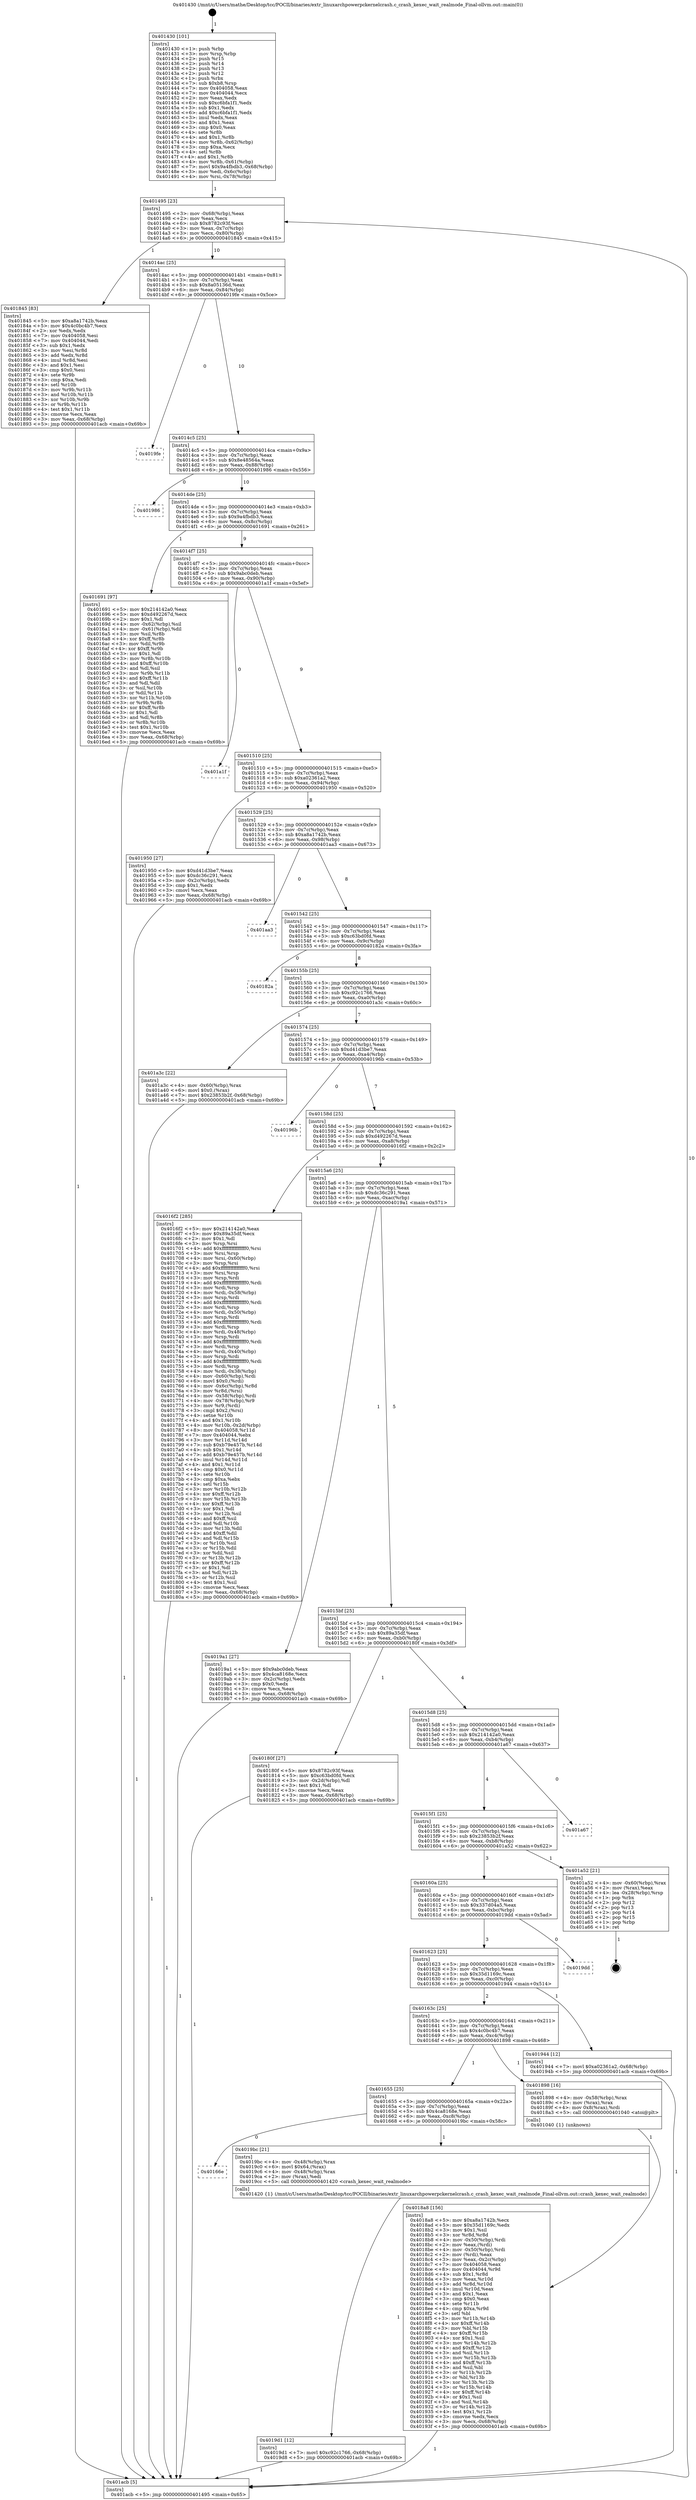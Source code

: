 digraph "0x401430" {
  label = "0x401430 (/mnt/c/Users/mathe/Desktop/tcc/POCII/binaries/extr_linuxarchpowerpckernelcrash.c_crash_kexec_wait_realmode_Final-ollvm.out::main(0))"
  labelloc = "t"
  node[shape=record]

  Entry [label="",width=0.3,height=0.3,shape=circle,fillcolor=black,style=filled]
  "0x401495" [label="{
     0x401495 [23]\l
     | [instrs]\l
     &nbsp;&nbsp;0x401495 \<+3\>: mov -0x68(%rbp),%eax\l
     &nbsp;&nbsp;0x401498 \<+2\>: mov %eax,%ecx\l
     &nbsp;&nbsp;0x40149a \<+6\>: sub $0x8782c93f,%ecx\l
     &nbsp;&nbsp;0x4014a0 \<+3\>: mov %eax,-0x7c(%rbp)\l
     &nbsp;&nbsp;0x4014a3 \<+3\>: mov %ecx,-0x80(%rbp)\l
     &nbsp;&nbsp;0x4014a6 \<+6\>: je 0000000000401845 \<main+0x415\>\l
  }"]
  "0x401845" [label="{
     0x401845 [83]\l
     | [instrs]\l
     &nbsp;&nbsp;0x401845 \<+5\>: mov $0xa8a1742b,%eax\l
     &nbsp;&nbsp;0x40184a \<+5\>: mov $0x4c0bc4b7,%ecx\l
     &nbsp;&nbsp;0x40184f \<+2\>: xor %edx,%edx\l
     &nbsp;&nbsp;0x401851 \<+7\>: mov 0x404058,%esi\l
     &nbsp;&nbsp;0x401858 \<+7\>: mov 0x404044,%edi\l
     &nbsp;&nbsp;0x40185f \<+3\>: sub $0x1,%edx\l
     &nbsp;&nbsp;0x401862 \<+3\>: mov %esi,%r8d\l
     &nbsp;&nbsp;0x401865 \<+3\>: add %edx,%r8d\l
     &nbsp;&nbsp;0x401868 \<+4\>: imul %r8d,%esi\l
     &nbsp;&nbsp;0x40186c \<+3\>: and $0x1,%esi\l
     &nbsp;&nbsp;0x40186f \<+3\>: cmp $0x0,%esi\l
     &nbsp;&nbsp;0x401872 \<+4\>: sete %r9b\l
     &nbsp;&nbsp;0x401876 \<+3\>: cmp $0xa,%edi\l
     &nbsp;&nbsp;0x401879 \<+4\>: setl %r10b\l
     &nbsp;&nbsp;0x40187d \<+3\>: mov %r9b,%r11b\l
     &nbsp;&nbsp;0x401880 \<+3\>: and %r10b,%r11b\l
     &nbsp;&nbsp;0x401883 \<+3\>: xor %r10b,%r9b\l
     &nbsp;&nbsp;0x401886 \<+3\>: or %r9b,%r11b\l
     &nbsp;&nbsp;0x401889 \<+4\>: test $0x1,%r11b\l
     &nbsp;&nbsp;0x40188d \<+3\>: cmovne %ecx,%eax\l
     &nbsp;&nbsp;0x401890 \<+3\>: mov %eax,-0x68(%rbp)\l
     &nbsp;&nbsp;0x401893 \<+5\>: jmp 0000000000401acb \<main+0x69b\>\l
  }"]
  "0x4014ac" [label="{
     0x4014ac [25]\l
     | [instrs]\l
     &nbsp;&nbsp;0x4014ac \<+5\>: jmp 00000000004014b1 \<main+0x81\>\l
     &nbsp;&nbsp;0x4014b1 \<+3\>: mov -0x7c(%rbp),%eax\l
     &nbsp;&nbsp;0x4014b4 \<+5\>: sub $0x8a05136d,%eax\l
     &nbsp;&nbsp;0x4014b9 \<+6\>: mov %eax,-0x84(%rbp)\l
     &nbsp;&nbsp;0x4014bf \<+6\>: je 00000000004019fe \<main+0x5ce\>\l
  }"]
  Exit [label="",width=0.3,height=0.3,shape=circle,fillcolor=black,style=filled,peripheries=2]
  "0x4019fe" [label="{
     0x4019fe\l
  }", style=dashed]
  "0x4014c5" [label="{
     0x4014c5 [25]\l
     | [instrs]\l
     &nbsp;&nbsp;0x4014c5 \<+5\>: jmp 00000000004014ca \<main+0x9a\>\l
     &nbsp;&nbsp;0x4014ca \<+3\>: mov -0x7c(%rbp),%eax\l
     &nbsp;&nbsp;0x4014cd \<+5\>: sub $0x8e48564a,%eax\l
     &nbsp;&nbsp;0x4014d2 \<+6\>: mov %eax,-0x88(%rbp)\l
     &nbsp;&nbsp;0x4014d8 \<+6\>: je 0000000000401986 \<main+0x556\>\l
  }"]
  "0x4019d1" [label="{
     0x4019d1 [12]\l
     | [instrs]\l
     &nbsp;&nbsp;0x4019d1 \<+7\>: movl $0xc92c1766,-0x68(%rbp)\l
     &nbsp;&nbsp;0x4019d8 \<+5\>: jmp 0000000000401acb \<main+0x69b\>\l
  }"]
  "0x401986" [label="{
     0x401986\l
  }", style=dashed]
  "0x4014de" [label="{
     0x4014de [25]\l
     | [instrs]\l
     &nbsp;&nbsp;0x4014de \<+5\>: jmp 00000000004014e3 \<main+0xb3\>\l
     &nbsp;&nbsp;0x4014e3 \<+3\>: mov -0x7c(%rbp),%eax\l
     &nbsp;&nbsp;0x4014e6 \<+5\>: sub $0x9a4fbdb3,%eax\l
     &nbsp;&nbsp;0x4014eb \<+6\>: mov %eax,-0x8c(%rbp)\l
     &nbsp;&nbsp;0x4014f1 \<+6\>: je 0000000000401691 \<main+0x261\>\l
  }"]
  "0x40166e" [label="{
     0x40166e\l
  }", style=dashed]
  "0x401691" [label="{
     0x401691 [97]\l
     | [instrs]\l
     &nbsp;&nbsp;0x401691 \<+5\>: mov $0x214142a0,%eax\l
     &nbsp;&nbsp;0x401696 \<+5\>: mov $0xd492267d,%ecx\l
     &nbsp;&nbsp;0x40169b \<+2\>: mov $0x1,%dl\l
     &nbsp;&nbsp;0x40169d \<+4\>: mov -0x62(%rbp),%sil\l
     &nbsp;&nbsp;0x4016a1 \<+4\>: mov -0x61(%rbp),%dil\l
     &nbsp;&nbsp;0x4016a5 \<+3\>: mov %sil,%r8b\l
     &nbsp;&nbsp;0x4016a8 \<+4\>: xor $0xff,%r8b\l
     &nbsp;&nbsp;0x4016ac \<+3\>: mov %dil,%r9b\l
     &nbsp;&nbsp;0x4016af \<+4\>: xor $0xff,%r9b\l
     &nbsp;&nbsp;0x4016b3 \<+3\>: xor $0x1,%dl\l
     &nbsp;&nbsp;0x4016b6 \<+3\>: mov %r8b,%r10b\l
     &nbsp;&nbsp;0x4016b9 \<+4\>: and $0xff,%r10b\l
     &nbsp;&nbsp;0x4016bd \<+3\>: and %dl,%sil\l
     &nbsp;&nbsp;0x4016c0 \<+3\>: mov %r9b,%r11b\l
     &nbsp;&nbsp;0x4016c3 \<+4\>: and $0xff,%r11b\l
     &nbsp;&nbsp;0x4016c7 \<+3\>: and %dl,%dil\l
     &nbsp;&nbsp;0x4016ca \<+3\>: or %sil,%r10b\l
     &nbsp;&nbsp;0x4016cd \<+3\>: or %dil,%r11b\l
     &nbsp;&nbsp;0x4016d0 \<+3\>: xor %r11b,%r10b\l
     &nbsp;&nbsp;0x4016d3 \<+3\>: or %r9b,%r8b\l
     &nbsp;&nbsp;0x4016d6 \<+4\>: xor $0xff,%r8b\l
     &nbsp;&nbsp;0x4016da \<+3\>: or $0x1,%dl\l
     &nbsp;&nbsp;0x4016dd \<+3\>: and %dl,%r8b\l
     &nbsp;&nbsp;0x4016e0 \<+3\>: or %r8b,%r10b\l
     &nbsp;&nbsp;0x4016e3 \<+4\>: test $0x1,%r10b\l
     &nbsp;&nbsp;0x4016e7 \<+3\>: cmovne %ecx,%eax\l
     &nbsp;&nbsp;0x4016ea \<+3\>: mov %eax,-0x68(%rbp)\l
     &nbsp;&nbsp;0x4016ed \<+5\>: jmp 0000000000401acb \<main+0x69b\>\l
  }"]
  "0x4014f7" [label="{
     0x4014f7 [25]\l
     | [instrs]\l
     &nbsp;&nbsp;0x4014f7 \<+5\>: jmp 00000000004014fc \<main+0xcc\>\l
     &nbsp;&nbsp;0x4014fc \<+3\>: mov -0x7c(%rbp),%eax\l
     &nbsp;&nbsp;0x4014ff \<+5\>: sub $0x9abc0deb,%eax\l
     &nbsp;&nbsp;0x401504 \<+6\>: mov %eax,-0x90(%rbp)\l
     &nbsp;&nbsp;0x40150a \<+6\>: je 0000000000401a1f \<main+0x5ef\>\l
  }"]
  "0x401acb" [label="{
     0x401acb [5]\l
     | [instrs]\l
     &nbsp;&nbsp;0x401acb \<+5\>: jmp 0000000000401495 \<main+0x65\>\l
  }"]
  "0x401430" [label="{
     0x401430 [101]\l
     | [instrs]\l
     &nbsp;&nbsp;0x401430 \<+1\>: push %rbp\l
     &nbsp;&nbsp;0x401431 \<+3\>: mov %rsp,%rbp\l
     &nbsp;&nbsp;0x401434 \<+2\>: push %r15\l
     &nbsp;&nbsp;0x401436 \<+2\>: push %r14\l
     &nbsp;&nbsp;0x401438 \<+2\>: push %r13\l
     &nbsp;&nbsp;0x40143a \<+2\>: push %r12\l
     &nbsp;&nbsp;0x40143c \<+1\>: push %rbx\l
     &nbsp;&nbsp;0x40143d \<+7\>: sub $0xb8,%rsp\l
     &nbsp;&nbsp;0x401444 \<+7\>: mov 0x404058,%eax\l
     &nbsp;&nbsp;0x40144b \<+7\>: mov 0x404044,%ecx\l
     &nbsp;&nbsp;0x401452 \<+2\>: mov %eax,%edx\l
     &nbsp;&nbsp;0x401454 \<+6\>: sub $0xc6bfa1f1,%edx\l
     &nbsp;&nbsp;0x40145a \<+3\>: sub $0x1,%edx\l
     &nbsp;&nbsp;0x40145d \<+6\>: add $0xc6bfa1f1,%edx\l
     &nbsp;&nbsp;0x401463 \<+3\>: imul %edx,%eax\l
     &nbsp;&nbsp;0x401466 \<+3\>: and $0x1,%eax\l
     &nbsp;&nbsp;0x401469 \<+3\>: cmp $0x0,%eax\l
     &nbsp;&nbsp;0x40146c \<+4\>: sete %r8b\l
     &nbsp;&nbsp;0x401470 \<+4\>: and $0x1,%r8b\l
     &nbsp;&nbsp;0x401474 \<+4\>: mov %r8b,-0x62(%rbp)\l
     &nbsp;&nbsp;0x401478 \<+3\>: cmp $0xa,%ecx\l
     &nbsp;&nbsp;0x40147b \<+4\>: setl %r8b\l
     &nbsp;&nbsp;0x40147f \<+4\>: and $0x1,%r8b\l
     &nbsp;&nbsp;0x401483 \<+4\>: mov %r8b,-0x61(%rbp)\l
     &nbsp;&nbsp;0x401487 \<+7\>: movl $0x9a4fbdb3,-0x68(%rbp)\l
     &nbsp;&nbsp;0x40148e \<+3\>: mov %edi,-0x6c(%rbp)\l
     &nbsp;&nbsp;0x401491 \<+4\>: mov %rsi,-0x78(%rbp)\l
  }"]
  "0x4019bc" [label="{
     0x4019bc [21]\l
     | [instrs]\l
     &nbsp;&nbsp;0x4019bc \<+4\>: mov -0x48(%rbp),%rax\l
     &nbsp;&nbsp;0x4019c0 \<+6\>: movl $0x64,(%rax)\l
     &nbsp;&nbsp;0x4019c6 \<+4\>: mov -0x48(%rbp),%rax\l
     &nbsp;&nbsp;0x4019ca \<+2\>: mov (%rax),%edi\l
     &nbsp;&nbsp;0x4019cc \<+5\>: call 0000000000401420 \<crash_kexec_wait_realmode\>\l
     | [calls]\l
     &nbsp;&nbsp;0x401420 \{1\} (/mnt/c/Users/mathe/Desktop/tcc/POCII/binaries/extr_linuxarchpowerpckernelcrash.c_crash_kexec_wait_realmode_Final-ollvm.out::crash_kexec_wait_realmode)\l
  }"]
  "0x401a1f" [label="{
     0x401a1f\l
  }", style=dashed]
  "0x401510" [label="{
     0x401510 [25]\l
     | [instrs]\l
     &nbsp;&nbsp;0x401510 \<+5\>: jmp 0000000000401515 \<main+0xe5\>\l
     &nbsp;&nbsp;0x401515 \<+3\>: mov -0x7c(%rbp),%eax\l
     &nbsp;&nbsp;0x401518 \<+5\>: sub $0xa02361a2,%eax\l
     &nbsp;&nbsp;0x40151d \<+6\>: mov %eax,-0x94(%rbp)\l
     &nbsp;&nbsp;0x401523 \<+6\>: je 0000000000401950 \<main+0x520\>\l
  }"]
  "0x4018a8" [label="{
     0x4018a8 [156]\l
     | [instrs]\l
     &nbsp;&nbsp;0x4018a8 \<+5\>: mov $0xa8a1742b,%ecx\l
     &nbsp;&nbsp;0x4018ad \<+5\>: mov $0x35d1169c,%edx\l
     &nbsp;&nbsp;0x4018b2 \<+3\>: mov $0x1,%sil\l
     &nbsp;&nbsp;0x4018b5 \<+3\>: xor %r8d,%r8d\l
     &nbsp;&nbsp;0x4018b8 \<+4\>: mov -0x50(%rbp),%rdi\l
     &nbsp;&nbsp;0x4018bc \<+2\>: mov %eax,(%rdi)\l
     &nbsp;&nbsp;0x4018be \<+4\>: mov -0x50(%rbp),%rdi\l
     &nbsp;&nbsp;0x4018c2 \<+2\>: mov (%rdi),%eax\l
     &nbsp;&nbsp;0x4018c4 \<+3\>: mov %eax,-0x2c(%rbp)\l
     &nbsp;&nbsp;0x4018c7 \<+7\>: mov 0x404058,%eax\l
     &nbsp;&nbsp;0x4018ce \<+8\>: mov 0x404044,%r9d\l
     &nbsp;&nbsp;0x4018d6 \<+4\>: sub $0x1,%r8d\l
     &nbsp;&nbsp;0x4018da \<+3\>: mov %eax,%r10d\l
     &nbsp;&nbsp;0x4018dd \<+3\>: add %r8d,%r10d\l
     &nbsp;&nbsp;0x4018e0 \<+4\>: imul %r10d,%eax\l
     &nbsp;&nbsp;0x4018e4 \<+3\>: and $0x1,%eax\l
     &nbsp;&nbsp;0x4018e7 \<+3\>: cmp $0x0,%eax\l
     &nbsp;&nbsp;0x4018ea \<+4\>: sete %r11b\l
     &nbsp;&nbsp;0x4018ee \<+4\>: cmp $0xa,%r9d\l
     &nbsp;&nbsp;0x4018f2 \<+3\>: setl %bl\l
     &nbsp;&nbsp;0x4018f5 \<+3\>: mov %r11b,%r14b\l
     &nbsp;&nbsp;0x4018f8 \<+4\>: xor $0xff,%r14b\l
     &nbsp;&nbsp;0x4018fc \<+3\>: mov %bl,%r15b\l
     &nbsp;&nbsp;0x4018ff \<+4\>: xor $0xff,%r15b\l
     &nbsp;&nbsp;0x401903 \<+4\>: xor $0x1,%sil\l
     &nbsp;&nbsp;0x401907 \<+3\>: mov %r14b,%r12b\l
     &nbsp;&nbsp;0x40190a \<+4\>: and $0xff,%r12b\l
     &nbsp;&nbsp;0x40190e \<+3\>: and %sil,%r11b\l
     &nbsp;&nbsp;0x401911 \<+3\>: mov %r15b,%r13b\l
     &nbsp;&nbsp;0x401914 \<+4\>: and $0xff,%r13b\l
     &nbsp;&nbsp;0x401918 \<+3\>: and %sil,%bl\l
     &nbsp;&nbsp;0x40191b \<+3\>: or %r11b,%r12b\l
     &nbsp;&nbsp;0x40191e \<+3\>: or %bl,%r13b\l
     &nbsp;&nbsp;0x401921 \<+3\>: xor %r13b,%r12b\l
     &nbsp;&nbsp;0x401924 \<+3\>: or %r15b,%r14b\l
     &nbsp;&nbsp;0x401927 \<+4\>: xor $0xff,%r14b\l
     &nbsp;&nbsp;0x40192b \<+4\>: or $0x1,%sil\l
     &nbsp;&nbsp;0x40192f \<+3\>: and %sil,%r14b\l
     &nbsp;&nbsp;0x401932 \<+3\>: or %r14b,%r12b\l
     &nbsp;&nbsp;0x401935 \<+4\>: test $0x1,%r12b\l
     &nbsp;&nbsp;0x401939 \<+3\>: cmovne %edx,%ecx\l
     &nbsp;&nbsp;0x40193c \<+3\>: mov %ecx,-0x68(%rbp)\l
     &nbsp;&nbsp;0x40193f \<+5\>: jmp 0000000000401acb \<main+0x69b\>\l
  }"]
  "0x401950" [label="{
     0x401950 [27]\l
     | [instrs]\l
     &nbsp;&nbsp;0x401950 \<+5\>: mov $0xd41d3be7,%eax\l
     &nbsp;&nbsp;0x401955 \<+5\>: mov $0xdc36c291,%ecx\l
     &nbsp;&nbsp;0x40195a \<+3\>: mov -0x2c(%rbp),%edx\l
     &nbsp;&nbsp;0x40195d \<+3\>: cmp $0x1,%edx\l
     &nbsp;&nbsp;0x401960 \<+3\>: cmovl %ecx,%eax\l
     &nbsp;&nbsp;0x401963 \<+3\>: mov %eax,-0x68(%rbp)\l
     &nbsp;&nbsp;0x401966 \<+5\>: jmp 0000000000401acb \<main+0x69b\>\l
  }"]
  "0x401529" [label="{
     0x401529 [25]\l
     | [instrs]\l
     &nbsp;&nbsp;0x401529 \<+5\>: jmp 000000000040152e \<main+0xfe\>\l
     &nbsp;&nbsp;0x40152e \<+3\>: mov -0x7c(%rbp),%eax\l
     &nbsp;&nbsp;0x401531 \<+5\>: sub $0xa8a1742b,%eax\l
     &nbsp;&nbsp;0x401536 \<+6\>: mov %eax,-0x98(%rbp)\l
     &nbsp;&nbsp;0x40153c \<+6\>: je 0000000000401aa3 \<main+0x673\>\l
  }"]
  "0x401655" [label="{
     0x401655 [25]\l
     | [instrs]\l
     &nbsp;&nbsp;0x401655 \<+5\>: jmp 000000000040165a \<main+0x22a\>\l
     &nbsp;&nbsp;0x40165a \<+3\>: mov -0x7c(%rbp),%eax\l
     &nbsp;&nbsp;0x40165d \<+5\>: sub $0x4ca8168e,%eax\l
     &nbsp;&nbsp;0x401662 \<+6\>: mov %eax,-0xc8(%rbp)\l
     &nbsp;&nbsp;0x401668 \<+6\>: je 00000000004019bc \<main+0x58c\>\l
  }"]
  "0x401aa3" [label="{
     0x401aa3\l
  }", style=dashed]
  "0x401542" [label="{
     0x401542 [25]\l
     | [instrs]\l
     &nbsp;&nbsp;0x401542 \<+5\>: jmp 0000000000401547 \<main+0x117\>\l
     &nbsp;&nbsp;0x401547 \<+3\>: mov -0x7c(%rbp),%eax\l
     &nbsp;&nbsp;0x40154a \<+5\>: sub $0xc63bd0fd,%eax\l
     &nbsp;&nbsp;0x40154f \<+6\>: mov %eax,-0x9c(%rbp)\l
     &nbsp;&nbsp;0x401555 \<+6\>: je 000000000040182a \<main+0x3fa\>\l
  }"]
  "0x401898" [label="{
     0x401898 [16]\l
     | [instrs]\l
     &nbsp;&nbsp;0x401898 \<+4\>: mov -0x58(%rbp),%rax\l
     &nbsp;&nbsp;0x40189c \<+3\>: mov (%rax),%rax\l
     &nbsp;&nbsp;0x40189f \<+4\>: mov 0x8(%rax),%rdi\l
     &nbsp;&nbsp;0x4018a3 \<+5\>: call 0000000000401040 \<atoi@plt\>\l
     | [calls]\l
     &nbsp;&nbsp;0x401040 \{1\} (unknown)\l
  }"]
  "0x40182a" [label="{
     0x40182a\l
  }", style=dashed]
  "0x40155b" [label="{
     0x40155b [25]\l
     | [instrs]\l
     &nbsp;&nbsp;0x40155b \<+5\>: jmp 0000000000401560 \<main+0x130\>\l
     &nbsp;&nbsp;0x401560 \<+3\>: mov -0x7c(%rbp),%eax\l
     &nbsp;&nbsp;0x401563 \<+5\>: sub $0xc92c1766,%eax\l
     &nbsp;&nbsp;0x401568 \<+6\>: mov %eax,-0xa0(%rbp)\l
     &nbsp;&nbsp;0x40156e \<+6\>: je 0000000000401a3c \<main+0x60c\>\l
  }"]
  "0x40163c" [label="{
     0x40163c [25]\l
     | [instrs]\l
     &nbsp;&nbsp;0x40163c \<+5\>: jmp 0000000000401641 \<main+0x211\>\l
     &nbsp;&nbsp;0x401641 \<+3\>: mov -0x7c(%rbp),%eax\l
     &nbsp;&nbsp;0x401644 \<+5\>: sub $0x4c0bc4b7,%eax\l
     &nbsp;&nbsp;0x401649 \<+6\>: mov %eax,-0xc4(%rbp)\l
     &nbsp;&nbsp;0x40164f \<+6\>: je 0000000000401898 \<main+0x468\>\l
  }"]
  "0x401a3c" [label="{
     0x401a3c [22]\l
     | [instrs]\l
     &nbsp;&nbsp;0x401a3c \<+4\>: mov -0x60(%rbp),%rax\l
     &nbsp;&nbsp;0x401a40 \<+6\>: movl $0x0,(%rax)\l
     &nbsp;&nbsp;0x401a46 \<+7\>: movl $0x23853b2f,-0x68(%rbp)\l
     &nbsp;&nbsp;0x401a4d \<+5\>: jmp 0000000000401acb \<main+0x69b\>\l
  }"]
  "0x401574" [label="{
     0x401574 [25]\l
     | [instrs]\l
     &nbsp;&nbsp;0x401574 \<+5\>: jmp 0000000000401579 \<main+0x149\>\l
     &nbsp;&nbsp;0x401579 \<+3\>: mov -0x7c(%rbp),%eax\l
     &nbsp;&nbsp;0x40157c \<+5\>: sub $0xd41d3be7,%eax\l
     &nbsp;&nbsp;0x401581 \<+6\>: mov %eax,-0xa4(%rbp)\l
     &nbsp;&nbsp;0x401587 \<+6\>: je 000000000040196b \<main+0x53b\>\l
  }"]
  "0x401944" [label="{
     0x401944 [12]\l
     | [instrs]\l
     &nbsp;&nbsp;0x401944 \<+7\>: movl $0xa02361a2,-0x68(%rbp)\l
     &nbsp;&nbsp;0x40194b \<+5\>: jmp 0000000000401acb \<main+0x69b\>\l
  }"]
  "0x40196b" [label="{
     0x40196b\l
  }", style=dashed]
  "0x40158d" [label="{
     0x40158d [25]\l
     | [instrs]\l
     &nbsp;&nbsp;0x40158d \<+5\>: jmp 0000000000401592 \<main+0x162\>\l
     &nbsp;&nbsp;0x401592 \<+3\>: mov -0x7c(%rbp),%eax\l
     &nbsp;&nbsp;0x401595 \<+5\>: sub $0xd492267d,%eax\l
     &nbsp;&nbsp;0x40159a \<+6\>: mov %eax,-0xa8(%rbp)\l
     &nbsp;&nbsp;0x4015a0 \<+6\>: je 00000000004016f2 \<main+0x2c2\>\l
  }"]
  "0x401623" [label="{
     0x401623 [25]\l
     | [instrs]\l
     &nbsp;&nbsp;0x401623 \<+5\>: jmp 0000000000401628 \<main+0x1f8\>\l
     &nbsp;&nbsp;0x401628 \<+3\>: mov -0x7c(%rbp),%eax\l
     &nbsp;&nbsp;0x40162b \<+5\>: sub $0x35d1169c,%eax\l
     &nbsp;&nbsp;0x401630 \<+6\>: mov %eax,-0xc0(%rbp)\l
     &nbsp;&nbsp;0x401636 \<+6\>: je 0000000000401944 \<main+0x514\>\l
  }"]
  "0x4016f2" [label="{
     0x4016f2 [285]\l
     | [instrs]\l
     &nbsp;&nbsp;0x4016f2 \<+5\>: mov $0x214142a0,%eax\l
     &nbsp;&nbsp;0x4016f7 \<+5\>: mov $0x89a35df,%ecx\l
     &nbsp;&nbsp;0x4016fc \<+2\>: mov $0x1,%dl\l
     &nbsp;&nbsp;0x4016fe \<+3\>: mov %rsp,%rsi\l
     &nbsp;&nbsp;0x401701 \<+4\>: add $0xfffffffffffffff0,%rsi\l
     &nbsp;&nbsp;0x401705 \<+3\>: mov %rsi,%rsp\l
     &nbsp;&nbsp;0x401708 \<+4\>: mov %rsi,-0x60(%rbp)\l
     &nbsp;&nbsp;0x40170c \<+3\>: mov %rsp,%rsi\l
     &nbsp;&nbsp;0x40170f \<+4\>: add $0xfffffffffffffff0,%rsi\l
     &nbsp;&nbsp;0x401713 \<+3\>: mov %rsi,%rsp\l
     &nbsp;&nbsp;0x401716 \<+3\>: mov %rsp,%rdi\l
     &nbsp;&nbsp;0x401719 \<+4\>: add $0xfffffffffffffff0,%rdi\l
     &nbsp;&nbsp;0x40171d \<+3\>: mov %rdi,%rsp\l
     &nbsp;&nbsp;0x401720 \<+4\>: mov %rdi,-0x58(%rbp)\l
     &nbsp;&nbsp;0x401724 \<+3\>: mov %rsp,%rdi\l
     &nbsp;&nbsp;0x401727 \<+4\>: add $0xfffffffffffffff0,%rdi\l
     &nbsp;&nbsp;0x40172b \<+3\>: mov %rdi,%rsp\l
     &nbsp;&nbsp;0x40172e \<+4\>: mov %rdi,-0x50(%rbp)\l
     &nbsp;&nbsp;0x401732 \<+3\>: mov %rsp,%rdi\l
     &nbsp;&nbsp;0x401735 \<+4\>: add $0xfffffffffffffff0,%rdi\l
     &nbsp;&nbsp;0x401739 \<+3\>: mov %rdi,%rsp\l
     &nbsp;&nbsp;0x40173c \<+4\>: mov %rdi,-0x48(%rbp)\l
     &nbsp;&nbsp;0x401740 \<+3\>: mov %rsp,%rdi\l
     &nbsp;&nbsp;0x401743 \<+4\>: add $0xfffffffffffffff0,%rdi\l
     &nbsp;&nbsp;0x401747 \<+3\>: mov %rdi,%rsp\l
     &nbsp;&nbsp;0x40174a \<+4\>: mov %rdi,-0x40(%rbp)\l
     &nbsp;&nbsp;0x40174e \<+3\>: mov %rsp,%rdi\l
     &nbsp;&nbsp;0x401751 \<+4\>: add $0xfffffffffffffff0,%rdi\l
     &nbsp;&nbsp;0x401755 \<+3\>: mov %rdi,%rsp\l
     &nbsp;&nbsp;0x401758 \<+4\>: mov %rdi,-0x38(%rbp)\l
     &nbsp;&nbsp;0x40175c \<+4\>: mov -0x60(%rbp),%rdi\l
     &nbsp;&nbsp;0x401760 \<+6\>: movl $0x0,(%rdi)\l
     &nbsp;&nbsp;0x401766 \<+4\>: mov -0x6c(%rbp),%r8d\l
     &nbsp;&nbsp;0x40176a \<+3\>: mov %r8d,(%rsi)\l
     &nbsp;&nbsp;0x40176d \<+4\>: mov -0x58(%rbp),%rdi\l
     &nbsp;&nbsp;0x401771 \<+4\>: mov -0x78(%rbp),%r9\l
     &nbsp;&nbsp;0x401775 \<+3\>: mov %r9,(%rdi)\l
     &nbsp;&nbsp;0x401778 \<+3\>: cmpl $0x2,(%rsi)\l
     &nbsp;&nbsp;0x40177b \<+4\>: setne %r10b\l
     &nbsp;&nbsp;0x40177f \<+4\>: and $0x1,%r10b\l
     &nbsp;&nbsp;0x401783 \<+4\>: mov %r10b,-0x2d(%rbp)\l
     &nbsp;&nbsp;0x401787 \<+8\>: mov 0x404058,%r11d\l
     &nbsp;&nbsp;0x40178f \<+7\>: mov 0x404044,%ebx\l
     &nbsp;&nbsp;0x401796 \<+3\>: mov %r11d,%r14d\l
     &nbsp;&nbsp;0x401799 \<+7\>: sub $0xb79e457b,%r14d\l
     &nbsp;&nbsp;0x4017a0 \<+4\>: sub $0x1,%r14d\l
     &nbsp;&nbsp;0x4017a4 \<+7\>: add $0xb79e457b,%r14d\l
     &nbsp;&nbsp;0x4017ab \<+4\>: imul %r14d,%r11d\l
     &nbsp;&nbsp;0x4017af \<+4\>: and $0x1,%r11d\l
     &nbsp;&nbsp;0x4017b3 \<+4\>: cmp $0x0,%r11d\l
     &nbsp;&nbsp;0x4017b7 \<+4\>: sete %r10b\l
     &nbsp;&nbsp;0x4017bb \<+3\>: cmp $0xa,%ebx\l
     &nbsp;&nbsp;0x4017be \<+4\>: setl %r15b\l
     &nbsp;&nbsp;0x4017c2 \<+3\>: mov %r10b,%r12b\l
     &nbsp;&nbsp;0x4017c5 \<+4\>: xor $0xff,%r12b\l
     &nbsp;&nbsp;0x4017c9 \<+3\>: mov %r15b,%r13b\l
     &nbsp;&nbsp;0x4017cc \<+4\>: xor $0xff,%r13b\l
     &nbsp;&nbsp;0x4017d0 \<+3\>: xor $0x1,%dl\l
     &nbsp;&nbsp;0x4017d3 \<+3\>: mov %r12b,%sil\l
     &nbsp;&nbsp;0x4017d6 \<+4\>: and $0xff,%sil\l
     &nbsp;&nbsp;0x4017da \<+3\>: and %dl,%r10b\l
     &nbsp;&nbsp;0x4017dd \<+3\>: mov %r13b,%dil\l
     &nbsp;&nbsp;0x4017e0 \<+4\>: and $0xff,%dil\l
     &nbsp;&nbsp;0x4017e4 \<+3\>: and %dl,%r15b\l
     &nbsp;&nbsp;0x4017e7 \<+3\>: or %r10b,%sil\l
     &nbsp;&nbsp;0x4017ea \<+3\>: or %r15b,%dil\l
     &nbsp;&nbsp;0x4017ed \<+3\>: xor %dil,%sil\l
     &nbsp;&nbsp;0x4017f0 \<+3\>: or %r13b,%r12b\l
     &nbsp;&nbsp;0x4017f3 \<+4\>: xor $0xff,%r12b\l
     &nbsp;&nbsp;0x4017f7 \<+3\>: or $0x1,%dl\l
     &nbsp;&nbsp;0x4017fa \<+3\>: and %dl,%r12b\l
     &nbsp;&nbsp;0x4017fd \<+3\>: or %r12b,%sil\l
     &nbsp;&nbsp;0x401800 \<+4\>: test $0x1,%sil\l
     &nbsp;&nbsp;0x401804 \<+3\>: cmovne %ecx,%eax\l
     &nbsp;&nbsp;0x401807 \<+3\>: mov %eax,-0x68(%rbp)\l
     &nbsp;&nbsp;0x40180a \<+5\>: jmp 0000000000401acb \<main+0x69b\>\l
  }"]
  "0x4015a6" [label="{
     0x4015a6 [25]\l
     | [instrs]\l
     &nbsp;&nbsp;0x4015a6 \<+5\>: jmp 00000000004015ab \<main+0x17b\>\l
     &nbsp;&nbsp;0x4015ab \<+3\>: mov -0x7c(%rbp),%eax\l
     &nbsp;&nbsp;0x4015ae \<+5\>: sub $0xdc36c291,%eax\l
     &nbsp;&nbsp;0x4015b3 \<+6\>: mov %eax,-0xac(%rbp)\l
     &nbsp;&nbsp;0x4015b9 \<+6\>: je 00000000004019a1 \<main+0x571\>\l
  }"]
  "0x4019dd" [label="{
     0x4019dd\l
  }", style=dashed]
  "0x40160a" [label="{
     0x40160a [25]\l
     | [instrs]\l
     &nbsp;&nbsp;0x40160a \<+5\>: jmp 000000000040160f \<main+0x1df\>\l
     &nbsp;&nbsp;0x40160f \<+3\>: mov -0x7c(%rbp),%eax\l
     &nbsp;&nbsp;0x401612 \<+5\>: sub $0x337d04a5,%eax\l
     &nbsp;&nbsp;0x401617 \<+6\>: mov %eax,-0xbc(%rbp)\l
     &nbsp;&nbsp;0x40161d \<+6\>: je 00000000004019dd \<main+0x5ad\>\l
  }"]
  "0x4019a1" [label="{
     0x4019a1 [27]\l
     | [instrs]\l
     &nbsp;&nbsp;0x4019a1 \<+5\>: mov $0x9abc0deb,%eax\l
     &nbsp;&nbsp;0x4019a6 \<+5\>: mov $0x4ca8168e,%ecx\l
     &nbsp;&nbsp;0x4019ab \<+3\>: mov -0x2c(%rbp),%edx\l
     &nbsp;&nbsp;0x4019ae \<+3\>: cmp $0x0,%edx\l
     &nbsp;&nbsp;0x4019b1 \<+3\>: cmove %ecx,%eax\l
     &nbsp;&nbsp;0x4019b4 \<+3\>: mov %eax,-0x68(%rbp)\l
     &nbsp;&nbsp;0x4019b7 \<+5\>: jmp 0000000000401acb \<main+0x69b\>\l
  }"]
  "0x4015bf" [label="{
     0x4015bf [25]\l
     | [instrs]\l
     &nbsp;&nbsp;0x4015bf \<+5\>: jmp 00000000004015c4 \<main+0x194\>\l
     &nbsp;&nbsp;0x4015c4 \<+3\>: mov -0x7c(%rbp),%eax\l
     &nbsp;&nbsp;0x4015c7 \<+5\>: sub $0x89a35df,%eax\l
     &nbsp;&nbsp;0x4015cc \<+6\>: mov %eax,-0xb0(%rbp)\l
     &nbsp;&nbsp;0x4015d2 \<+6\>: je 000000000040180f \<main+0x3df\>\l
  }"]
  "0x401a52" [label="{
     0x401a52 [21]\l
     | [instrs]\l
     &nbsp;&nbsp;0x401a52 \<+4\>: mov -0x60(%rbp),%rax\l
     &nbsp;&nbsp;0x401a56 \<+2\>: mov (%rax),%eax\l
     &nbsp;&nbsp;0x401a58 \<+4\>: lea -0x28(%rbp),%rsp\l
     &nbsp;&nbsp;0x401a5c \<+1\>: pop %rbx\l
     &nbsp;&nbsp;0x401a5d \<+2\>: pop %r12\l
     &nbsp;&nbsp;0x401a5f \<+2\>: pop %r13\l
     &nbsp;&nbsp;0x401a61 \<+2\>: pop %r14\l
     &nbsp;&nbsp;0x401a63 \<+2\>: pop %r15\l
     &nbsp;&nbsp;0x401a65 \<+1\>: pop %rbp\l
     &nbsp;&nbsp;0x401a66 \<+1\>: ret\l
  }"]
  "0x40180f" [label="{
     0x40180f [27]\l
     | [instrs]\l
     &nbsp;&nbsp;0x40180f \<+5\>: mov $0x8782c93f,%eax\l
     &nbsp;&nbsp;0x401814 \<+5\>: mov $0xc63bd0fd,%ecx\l
     &nbsp;&nbsp;0x401819 \<+3\>: mov -0x2d(%rbp),%dl\l
     &nbsp;&nbsp;0x40181c \<+3\>: test $0x1,%dl\l
     &nbsp;&nbsp;0x40181f \<+3\>: cmovne %ecx,%eax\l
     &nbsp;&nbsp;0x401822 \<+3\>: mov %eax,-0x68(%rbp)\l
     &nbsp;&nbsp;0x401825 \<+5\>: jmp 0000000000401acb \<main+0x69b\>\l
  }"]
  "0x4015d8" [label="{
     0x4015d8 [25]\l
     | [instrs]\l
     &nbsp;&nbsp;0x4015d8 \<+5\>: jmp 00000000004015dd \<main+0x1ad\>\l
     &nbsp;&nbsp;0x4015dd \<+3\>: mov -0x7c(%rbp),%eax\l
     &nbsp;&nbsp;0x4015e0 \<+5\>: sub $0x214142a0,%eax\l
     &nbsp;&nbsp;0x4015e5 \<+6\>: mov %eax,-0xb4(%rbp)\l
     &nbsp;&nbsp;0x4015eb \<+6\>: je 0000000000401a67 \<main+0x637\>\l
  }"]
  "0x4015f1" [label="{
     0x4015f1 [25]\l
     | [instrs]\l
     &nbsp;&nbsp;0x4015f1 \<+5\>: jmp 00000000004015f6 \<main+0x1c6\>\l
     &nbsp;&nbsp;0x4015f6 \<+3\>: mov -0x7c(%rbp),%eax\l
     &nbsp;&nbsp;0x4015f9 \<+5\>: sub $0x23853b2f,%eax\l
     &nbsp;&nbsp;0x4015fe \<+6\>: mov %eax,-0xb8(%rbp)\l
     &nbsp;&nbsp;0x401604 \<+6\>: je 0000000000401a52 \<main+0x622\>\l
  }"]
  "0x401a67" [label="{
     0x401a67\l
  }", style=dashed]
  Entry -> "0x401430" [label=" 1"]
  "0x401495" -> "0x401845" [label=" 1"]
  "0x401495" -> "0x4014ac" [label=" 10"]
  "0x401a52" -> Exit [label=" 1"]
  "0x4014ac" -> "0x4019fe" [label=" 0"]
  "0x4014ac" -> "0x4014c5" [label=" 10"]
  "0x401a3c" -> "0x401acb" [label=" 1"]
  "0x4014c5" -> "0x401986" [label=" 0"]
  "0x4014c5" -> "0x4014de" [label=" 10"]
  "0x4019d1" -> "0x401acb" [label=" 1"]
  "0x4014de" -> "0x401691" [label=" 1"]
  "0x4014de" -> "0x4014f7" [label=" 9"]
  "0x401691" -> "0x401acb" [label=" 1"]
  "0x401430" -> "0x401495" [label=" 1"]
  "0x401acb" -> "0x401495" [label=" 10"]
  "0x4019bc" -> "0x4019d1" [label=" 1"]
  "0x4014f7" -> "0x401a1f" [label=" 0"]
  "0x4014f7" -> "0x401510" [label=" 9"]
  "0x401655" -> "0x40166e" [label=" 0"]
  "0x401510" -> "0x401950" [label=" 1"]
  "0x401510" -> "0x401529" [label=" 8"]
  "0x401655" -> "0x4019bc" [label=" 1"]
  "0x401529" -> "0x401aa3" [label=" 0"]
  "0x401529" -> "0x401542" [label=" 8"]
  "0x4019a1" -> "0x401acb" [label=" 1"]
  "0x401542" -> "0x40182a" [label=" 0"]
  "0x401542" -> "0x40155b" [label=" 8"]
  "0x401950" -> "0x401acb" [label=" 1"]
  "0x40155b" -> "0x401a3c" [label=" 1"]
  "0x40155b" -> "0x401574" [label=" 7"]
  "0x4018a8" -> "0x401acb" [label=" 1"]
  "0x401574" -> "0x40196b" [label=" 0"]
  "0x401574" -> "0x40158d" [label=" 7"]
  "0x401898" -> "0x4018a8" [label=" 1"]
  "0x40158d" -> "0x4016f2" [label=" 1"]
  "0x40158d" -> "0x4015a6" [label=" 6"]
  "0x40163c" -> "0x401898" [label=" 1"]
  "0x4016f2" -> "0x401acb" [label=" 1"]
  "0x401944" -> "0x401acb" [label=" 1"]
  "0x4015a6" -> "0x4019a1" [label=" 1"]
  "0x4015a6" -> "0x4015bf" [label=" 5"]
  "0x401623" -> "0x401944" [label=" 1"]
  "0x4015bf" -> "0x40180f" [label=" 1"]
  "0x4015bf" -> "0x4015d8" [label=" 4"]
  "0x40180f" -> "0x401acb" [label=" 1"]
  "0x401845" -> "0x401acb" [label=" 1"]
  "0x40163c" -> "0x401655" [label=" 1"]
  "0x4015d8" -> "0x401a67" [label=" 0"]
  "0x4015d8" -> "0x4015f1" [label=" 4"]
  "0x40160a" -> "0x401623" [label=" 3"]
  "0x4015f1" -> "0x401a52" [label=" 1"]
  "0x4015f1" -> "0x40160a" [label=" 3"]
  "0x401623" -> "0x40163c" [label=" 2"]
  "0x40160a" -> "0x4019dd" [label=" 0"]
}
